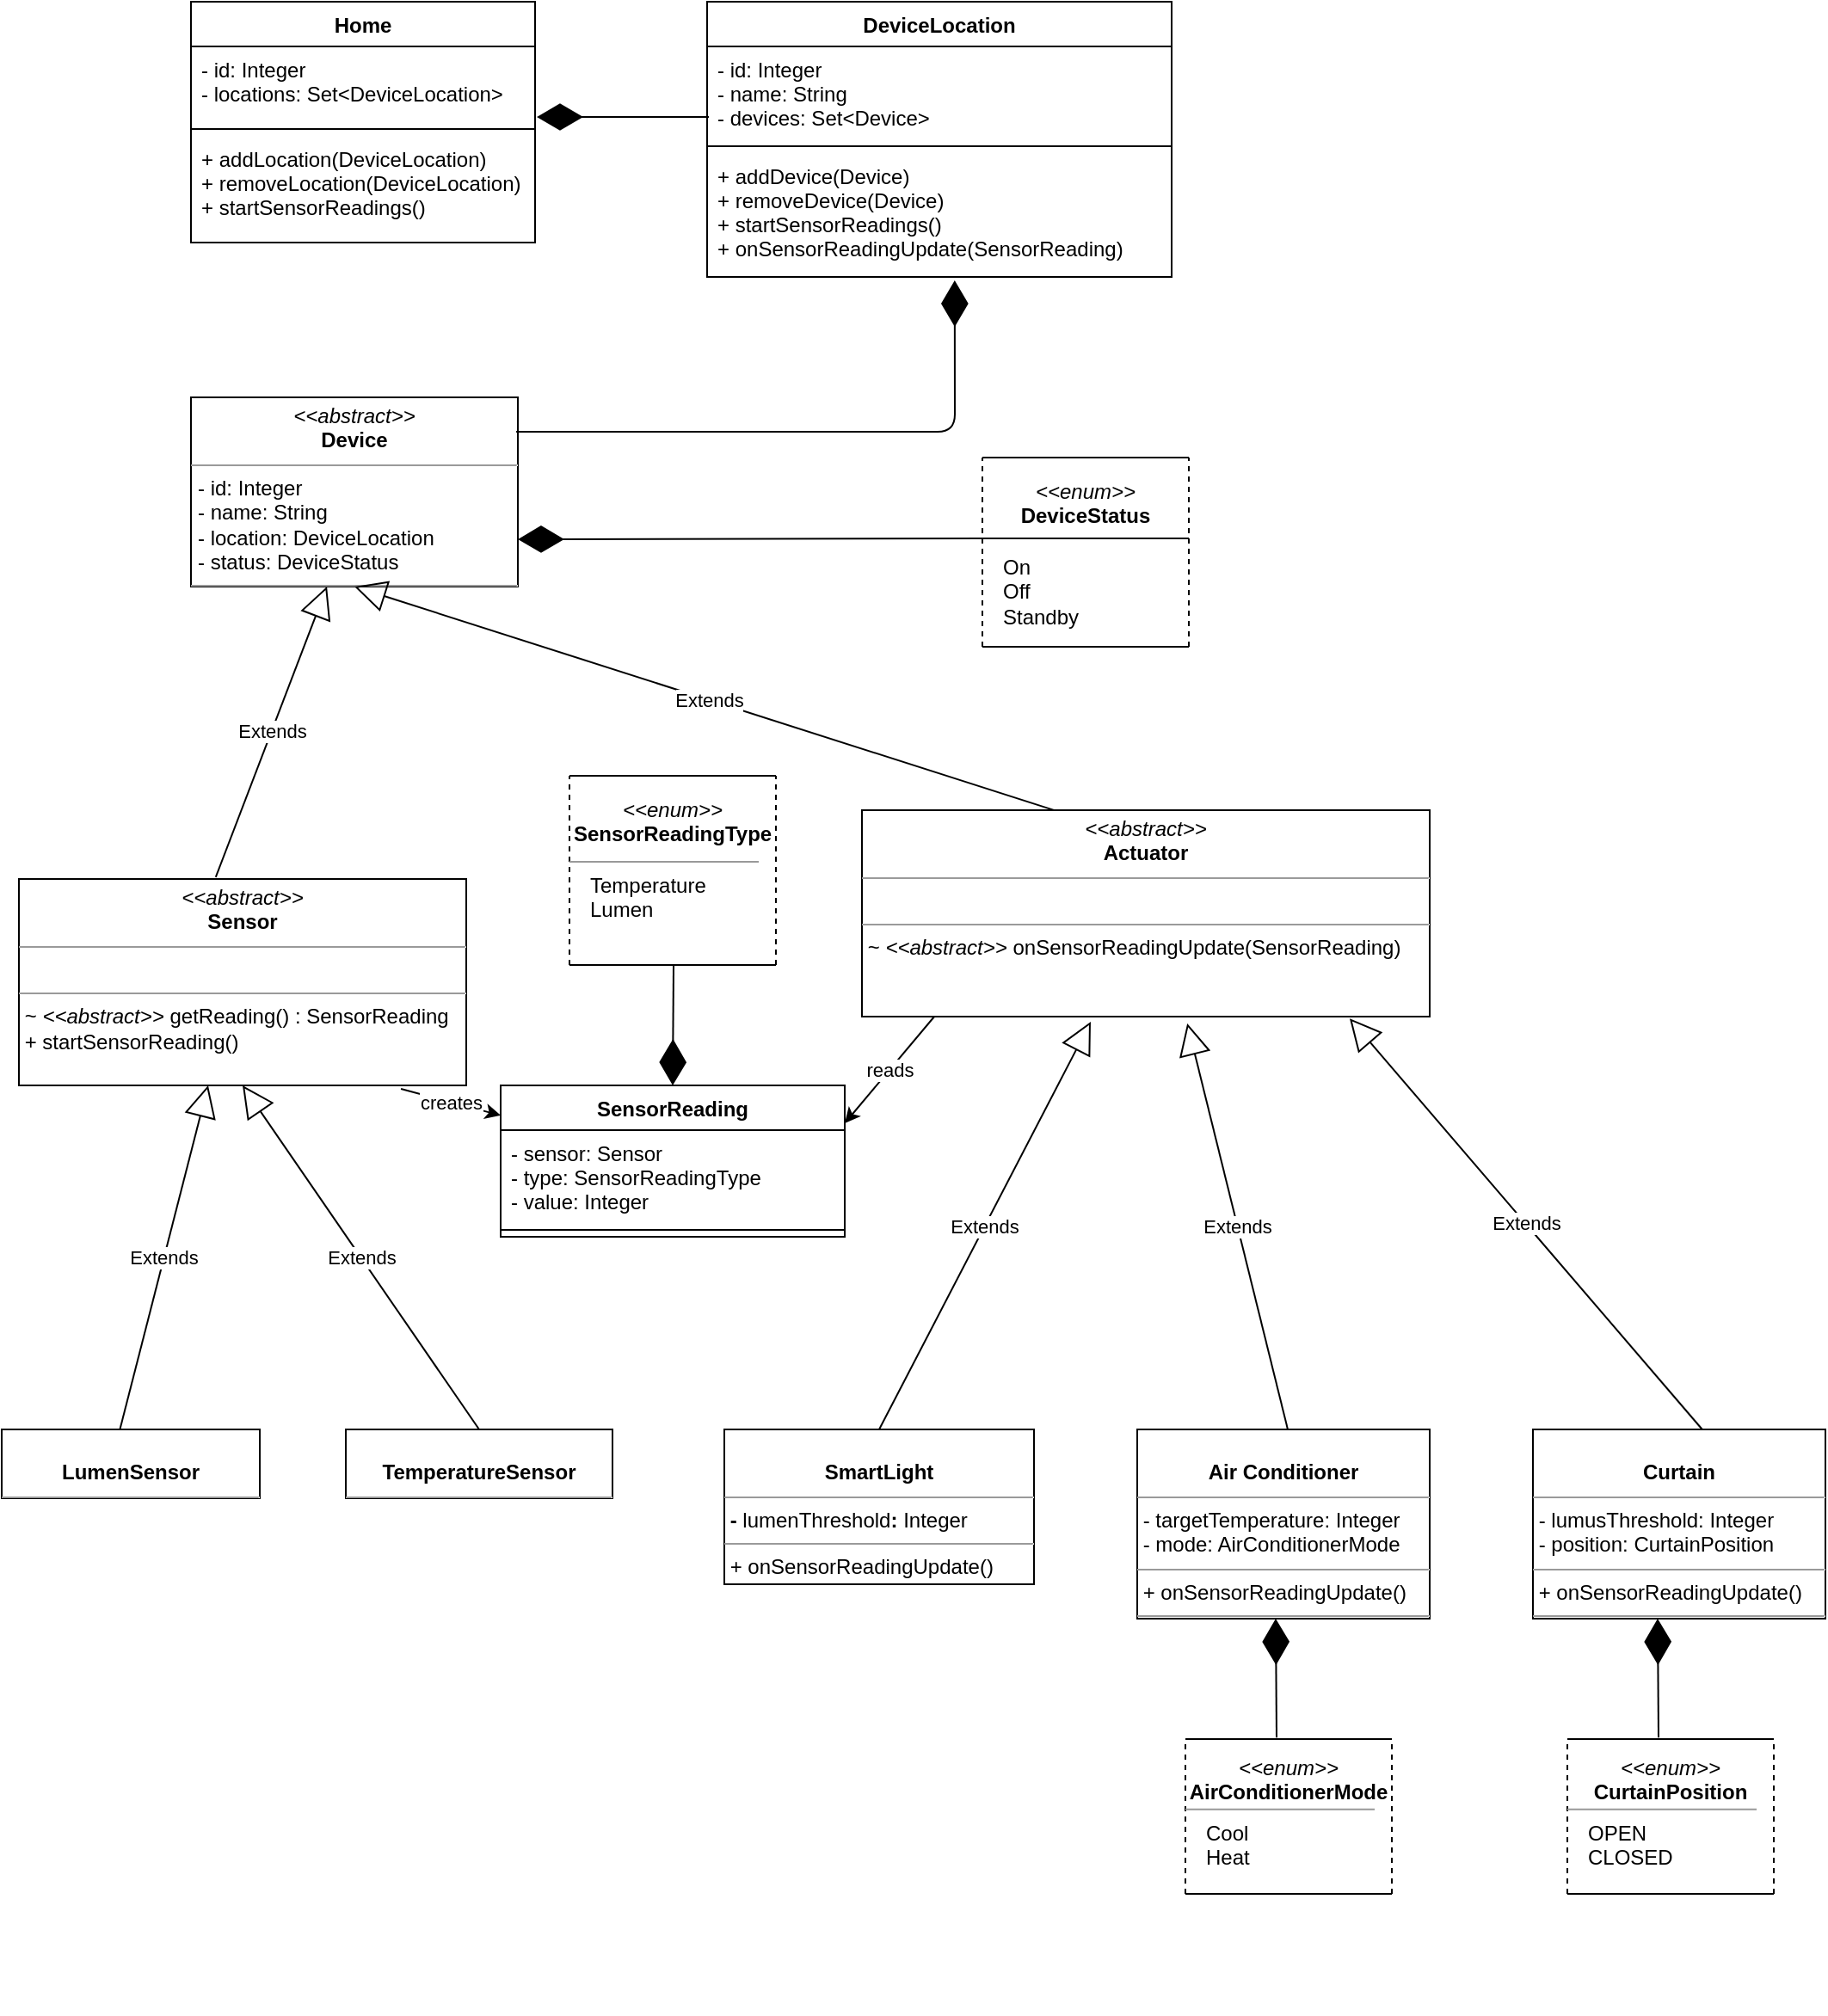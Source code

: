 <mxfile version="13.8.1" type="device"><diagram id="5qg6gQfykb51DbCcKv1I" name="Page-1"><mxGraphModel dx="1303" dy="743" grid="1" gridSize="10" guides="1" tooltips="1" connect="1" arrows="1" fold="1" page="1" pageScale="1" pageWidth="850" pageHeight="1100" math="0" shadow="0"><root><mxCell id="0"/><mxCell id="1" parent="0"/><mxCell id="kq72qY779UXdg50azdwY-1" value="Home" style="swimlane;fontStyle=1;align=center;verticalAlign=top;childLayout=stackLayout;horizontal=1;startSize=26;horizontalStack=0;resizeParent=1;resizeParentMax=0;resizeLast=0;collapsible=1;marginBottom=0;" parent="1" vertex="1"><mxGeometry x="120" y="90" width="200" height="140" as="geometry"/></mxCell><mxCell id="kq72qY779UXdg50azdwY-2" value="- id: Integer&#10;- locations: Set&lt;DeviceLocation&gt;&#10;" style="text;strokeColor=none;fillColor=none;align=left;verticalAlign=top;spacingLeft=4;spacingRight=4;overflow=hidden;rotatable=0;points=[[0,0.5],[1,0.5]];portConstraint=eastwest;" parent="kq72qY779UXdg50azdwY-1" vertex="1"><mxGeometry y="26" width="200" height="44" as="geometry"/></mxCell><mxCell id="kq72qY779UXdg50azdwY-3" value="" style="line;strokeWidth=1;fillColor=none;align=left;verticalAlign=middle;spacingTop=-1;spacingLeft=3;spacingRight=3;rotatable=0;labelPosition=right;points=[];portConstraint=eastwest;" parent="kq72qY779UXdg50azdwY-1" vertex="1"><mxGeometry y="70" width="200" height="8" as="geometry"/></mxCell><mxCell id="kq72qY779UXdg50azdwY-4" value="+ addLocation(DeviceLocation)&#10;+ removeLocation(DeviceLocation)&#10;+ startSensorReadings()" style="text;strokeColor=none;fillColor=none;align=left;verticalAlign=top;spacingLeft=4;spacingRight=4;overflow=hidden;rotatable=0;points=[[0,0.5],[1,0.5]];portConstraint=eastwest;" parent="kq72qY779UXdg50azdwY-1" vertex="1"><mxGeometry y="78" width="200" height="62" as="geometry"/></mxCell><mxCell id="kq72qY779UXdg50azdwY-5" value="DeviceLocation" style="swimlane;fontStyle=1;align=center;verticalAlign=top;childLayout=stackLayout;horizontal=1;startSize=26;horizontalStack=0;resizeParent=1;resizeParentMax=0;resizeLast=0;collapsible=1;marginBottom=0;" parent="1" vertex="1"><mxGeometry x="420" y="90" width="270" height="160" as="geometry"/></mxCell><mxCell id="kq72qY779UXdg50azdwY-6" value="- id: Integer&#10;- name: String&#10;- devices: Set&lt;Device&gt;&#10;&#10;" style="text;strokeColor=none;fillColor=none;align=left;verticalAlign=top;spacingLeft=4;spacingRight=4;overflow=hidden;rotatable=0;points=[[0,0.5],[1,0.5]];portConstraint=eastwest;" parent="kq72qY779UXdg50azdwY-5" vertex="1"><mxGeometry y="26" width="270" height="54" as="geometry"/></mxCell><mxCell id="kq72qY779UXdg50azdwY-7" value="" style="line;strokeWidth=1;fillColor=none;align=left;verticalAlign=middle;spacingTop=-1;spacingLeft=3;spacingRight=3;rotatable=0;labelPosition=right;points=[];portConstraint=eastwest;" parent="kq72qY779UXdg50azdwY-5" vertex="1"><mxGeometry y="80" width="270" height="8" as="geometry"/></mxCell><mxCell id="kq72qY779UXdg50azdwY-8" value="+ addDevice(Device)&#10;+ removeDevice(Device)&#10;+ startSensorReadings()&#10;+ onSensorReadingUpdate(SensorReading)&#10;" style="text;strokeColor=none;fillColor=none;align=left;verticalAlign=top;spacingLeft=4;spacingRight=4;overflow=hidden;rotatable=0;points=[[0,0.5],[1,0.5]];portConstraint=eastwest;" parent="kq72qY779UXdg50azdwY-5" vertex="1"><mxGeometry y="88" width="270" height="72" as="geometry"/></mxCell><mxCell id="kq72qY779UXdg50azdwY-10" value="" style="endArrow=diamondThin;endFill=1;endSize=24;html=1;" parent="1" edge="1"><mxGeometry width="160" relative="1" as="geometry"><mxPoint x="421" y="157" as="sourcePoint"/><mxPoint x="321" y="157" as="targetPoint"/><Array as="points"><mxPoint x="330" y="157"/></Array></mxGeometry></mxCell><mxCell id="kq72qY779UXdg50azdwY-11" value="&lt;p style=&quot;margin: 0px ; margin-top: 4px ; text-align: center&quot;&gt;&lt;i&gt;&amp;lt;&amp;lt;abstract&amp;gt;&amp;gt;&lt;/i&gt;&lt;br&gt;&lt;b&gt;Device&lt;/b&gt;&lt;/p&gt;&lt;hr size=&quot;1&quot;&gt;&lt;p style=&quot;margin: 0px ; margin-left: 4px&quot;&gt;- id: Integer&lt;br&gt;- name: String&lt;br&gt;- location: DeviceLocation&lt;/p&gt;&lt;p style=&quot;margin: 0px ; margin-left: 4px&quot;&gt;- status: DeviceStatus&lt;/p&gt;&lt;hr size=&quot;1&quot;&gt;" style="verticalAlign=top;align=left;overflow=fill;fontSize=12;fontFamily=Helvetica;html=1;" parent="1" vertex="1"><mxGeometry x="120" y="320" width="190" height="110" as="geometry"/></mxCell><mxCell id="kq72qY779UXdg50azdwY-13" value="" style="endArrow=diamondThin;endFill=1;endSize=24;html=1;entryX=0.533;entryY=1.042;entryDx=0;entryDy=0;entryPerimeter=0;exitX=0.995;exitY=0.182;exitDx=0;exitDy=0;exitPerimeter=0;" parent="1" source="kq72qY779UXdg50azdwY-11" edge="1"><mxGeometry width="160" relative="1" as="geometry"><mxPoint x="310" y="399" as="sourcePoint"/><mxPoint x="563.91" y="252.024" as="targetPoint"/><Array as="points"><mxPoint x="564" y="340"/></Array></mxGeometry></mxCell><mxCell id="kq72qY779UXdg50azdwY-25" value="" style="group" parent="1" vertex="1" connectable="0"><mxGeometry x="580" y="355" width="120" height="110" as="geometry"/></mxCell><mxCell id="kq72qY779UXdg50azdwY-19" value="&lt;p style=&quot;margin: 4px 0px 0px&quot; align=&quot;center&quot;&gt;&lt;i&gt;&amp;lt;&amp;lt;enum&amp;gt;&amp;gt;&lt;/i&gt;&lt;br&gt;&lt;b&gt;DeviceStatus&lt;/b&gt;&lt;/p&gt;" style="text;whiteSpace=wrap;html=1;align=center;" parent="kq72qY779UXdg50azdwY-25" vertex="1"><mxGeometry x="10" y="2" width="100" height="50" as="geometry"/></mxCell><mxCell id="kq72qY779UXdg50azdwY-24" value="" style="group" parent="kq72qY779UXdg50azdwY-25" vertex="1" connectable="0"><mxGeometry width="120" height="110" as="geometry"/></mxCell><mxCell id="kq72qY779UXdg50azdwY-15" value="" style="endArrow=none;html=1;" parent="kq72qY779UXdg50azdwY-24" edge="1"><mxGeometry width="50" height="50" relative="1" as="geometry"><mxPoint as="sourcePoint"/><mxPoint x="120" as="targetPoint"/></mxGeometry></mxCell><mxCell id="kq72qY779UXdg50azdwY-16" value="" style="endArrow=none;dashed=1;html=1;" parent="kq72qY779UXdg50azdwY-24" edge="1"><mxGeometry width="50" height="50" relative="1" as="geometry"><mxPoint y="110" as="sourcePoint"/><mxPoint as="targetPoint"/></mxGeometry></mxCell><mxCell id="kq72qY779UXdg50azdwY-17" value="" style="endArrow=none;dashed=1;html=1;" parent="kq72qY779UXdg50azdwY-24" edge="1"><mxGeometry width="50" height="50" relative="1" as="geometry"><mxPoint x="120" y="110" as="sourcePoint"/><mxPoint x="120" as="targetPoint"/></mxGeometry></mxCell><mxCell id="kq72qY779UXdg50azdwY-81" value="" style="group" parent="kq72qY779UXdg50azdwY-24" vertex="1" connectable="0"><mxGeometry y="50" width="120" height="60" as="geometry"/></mxCell><mxCell id="kq72qY779UXdg50azdwY-18" value="" style="endArrow=none;html=1;" parent="kq72qY779UXdg50azdwY-81" edge="1"><mxGeometry width="50" height="50" relative="1" as="geometry"><mxPoint y="60" as="sourcePoint"/><mxPoint x="120" y="60" as="targetPoint"/></mxGeometry></mxCell><mxCell id="kq72qY779UXdg50azdwY-21" value="&lt;div&gt;On&lt;/div&gt;&lt;div&gt;Off&lt;/div&gt;&lt;div&gt;Standby&lt;br&gt;&lt;/div&gt;" style="text;whiteSpace=wrap;html=1;" parent="kq72qY779UXdg50azdwY-81" vertex="1"><mxGeometry x="10" width="110" height="50" as="geometry"/></mxCell><mxCell id="kq72qY779UXdg50azdwY-20" value="" style="line;strokeWidth=1;html=1;" parent="kq72qY779UXdg50azdwY-25" vertex="1"><mxGeometry y="42" width="120" height="10" as="geometry"/></mxCell><mxCell id="kq72qY779UXdg50azdwY-26" value="&lt;p style=&quot;margin: 0px ; margin-top: 4px ; text-align: center&quot;&gt;&lt;i&gt;&amp;lt;&amp;lt;abstract&amp;gt;&amp;gt;&lt;/i&gt;&lt;br&gt;&lt;b&gt;Sensor&lt;/b&gt;&lt;/p&gt;&lt;hr size=&quot;1&quot;&gt;&lt;br&gt;&lt;hr size=&quot;1&quot;&gt;&amp;nbsp;~ &lt;i&gt;&amp;lt;&amp;lt;abstract&amp;gt;&amp;gt;&lt;/i&gt; getReading() : SensorReading&lt;br&gt;&amp;nbsp;+ startSensorReading()&lt;br&gt;&lt;br&gt;&lt;hr size=&quot;1&quot;&gt;" style="verticalAlign=top;align=left;overflow=fill;fontSize=12;fontFamily=Helvetica;html=1;" parent="1" vertex="1"><mxGeometry x="20" y="600" width="260" height="120" as="geometry"/></mxCell><mxCell id="kq72qY779UXdg50azdwY-28" value="Extends" style="endArrow=block;endSize=16;endFill=0;html=1;exitX=0.44;exitY=-0.009;exitDx=0;exitDy=0;exitPerimeter=0;entryX=0.416;entryY=1;entryDx=0;entryDy=0;entryPerimeter=0;" parent="1" source="kq72qY779UXdg50azdwY-26" target="kq72qY779UXdg50azdwY-11" edge="1"><mxGeometry width="160" relative="1" as="geometry"><mxPoint x="50" y="490" as="sourcePoint"/><mxPoint x="210" y="434" as="targetPoint"/></mxGeometry></mxCell><mxCell id="kq72qY779UXdg50azdwY-29" value="Extends" style="endArrow=block;endSize=16;endFill=0;html=1;exitX=0.358;exitY=0.017;exitDx=0;exitDy=0;entryX=0.5;entryY=1;entryDx=0;entryDy=0;exitPerimeter=0;" parent="1" source="kq72qY779UXdg50azdwY-30" target="kq72qY779UXdg50azdwY-11" edge="1"><mxGeometry width="160" relative="1" as="geometry"><mxPoint x="350" y="560" as="sourcePoint"/><mxPoint x="214.93" y="443.96" as="targetPoint"/></mxGeometry></mxCell><mxCell id="kq72qY779UXdg50azdwY-30" value="&lt;p style=&quot;margin: 0px ; margin-top: 4px ; text-align: center&quot;&gt;&lt;i&gt;&amp;lt;&amp;lt;abstract&amp;gt;&amp;gt;&lt;/i&gt;&lt;br&gt;&lt;b&gt;Actuator&lt;/b&gt;&lt;/p&gt;&lt;hr size=&quot;1&quot;&gt;&lt;br&gt;&lt;hr size=&quot;1&quot;&gt;&lt;div&gt;&amp;nbsp;~ &lt;i&gt;&amp;lt;&amp;lt;abstract&amp;gt;&amp;gt;&lt;/i&gt; onSensorReadingUpdate(SensorReading)&lt;/div&gt;&lt;br&gt;&lt;br&gt;&lt;hr size=&quot;1&quot;&gt;" style="verticalAlign=top;align=left;overflow=fill;fontSize=12;fontFamily=Helvetica;html=1;" parent="1" vertex="1"><mxGeometry x="510" y="560" width="330" height="120" as="geometry"/></mxCell><mxCell id="kq72qY779UXdg50azdwY-40" value="Label" style="endArrow=classic;html=1;exitX=0.854;exitY=1.017;exitDx=0;exitDy=0;exitPerimeter=0;" parent="1" source="kq72qY779UXdg50azdwY-26" target="kq72qY779UXdg50azdwY-32" edge="1"><mxGeometry relative="1" as="geometry"><mxPoint x="70" y="740" as="sourcePoint"/><mxPoint x="230" y="740" as="targetPoint"/></mxGeometry></mxCell><mxCell id="kq72qY779UXdg50azdwY-41" value="creates" style="edgeLabel;resizable=0;html=1;align=center;verticalAlign=middle;" parent="kq72qY779UXdg50azdwY-40" connectable="0" vertex="1"><mxGeometry relative="1" as="geometry"/></mxCell><mxCell id="kq72qY779UXdg50azdwY-46" value="" style="endArrow=diamondThin;endFill=1;endSize=24;html=1;" parent="1" edge="1"><mxGeometry width="160" relative="1" as="geometry"><mxPoint x="400.5" y="650" as="sourcePoint"/><mxPoint x="400" y="720" as="targetPoint"/></mxGeometry></mxCell><mxCell id="kq72qY779UXdg50azdwY-47" value="" style="group" parent="1" vertex="1" connectable="0"><mxGeometry x="340" y="540" width="120" height="110" as="geometry"/></mxCell><mxCell id="kq72qY779UXdg50azdwY-48" value="&lt;p style=&quot;margin: 4px 0px 0px&quot; align=&quot;center&quot;&gt;&lt;i&gt;&amp;lt;&amp;lt;enum&amp;gt;&amp;gt;&lt;/i&gt;&lt;br&gt;&lt;b&gt;SensorReadingType&lt;/b&gt;&lt;/p&gt;" style="text;whiteSpace=wrap;html=1;align=center;" parent="kq72qY779UXdg50azdwY-47" vertex="1"><mxGeometry x="10" y="2" width="100" height="50" as="geometry"/></mxCell><mxCell id="kq72qY779UXdg50azdwY-49" value="" style="group" parent="kq72qY779UXdg50azdwY-47" vertex="1" connectable="0"><mxGeometry width="120" height="110" as="geometry"/></mxCell><mxCell id="kq72qY779UXdg50azdwY-50" value="" style="endArrow=none;html=1;" parent="kq72qY779UXdg50azdwY-49" edge="1"><mxGeometry width="50" height="50" relative="1" as="geometry"><mxPoint as="sourcePoint"/><mxPoint x="120" as="targetPoint"/></mxGeometry></mxCell><mxCell id="kq72qY779UXdg50azdwY-51" value="" style="endArrow=none;dashed=1;html=1;" parent="kq72qY779UXdg50azdwY-49" edge="1"><mxGeometry width="50" height="50" relative="1" as="geometry"><mxPoint y="110" as="sourcePoint"/><mxPoint as="targetPoint"/></mxGeometry></mxCell><mxCell id="kq72qY779UXdg50azdwY-52" value="" style="endArrow=none;dashed=1;html=1;" parent="kq72qY779UXdg50azdwY-49" edge="1"><mxGeometry width="50" height="50" relative="1" as="geometry"><mxPoint x="120" y="110" as="sourcePoint"/><mxPoint x="120" as="targetPoint"/></mxGeometry></mxCell><mxCell id="kq72qY779UXdg50azdwY-53" value="" style="endArrow=none;html=1;" parent="kq72qY779UXdg50azdwY-49" edge="1"><mxGeometry width="50" height="50" relative="1" as="geometry"><mxPoint y="110" as="sourcePoint"/><mxPoint x="120" y="110" as="targetPoint"/></mxGeometry></mxCell><mxCell id="kq72qY779UXdg50azdwY-54" value="&lt;div&gt;Temperature&lt;/div&gt;&lt;div&gt;Lumen&lt;br&gt;&lt;/div&gt;&lt;div&gt;&lt;br&gt;&lt;/div&gt;" style="text;whiteSpace=wrap;html=1;" parent="kq72qY779UXdg50azdwY-49" vertex="1"><mxGeometry x="10" y="50" width="110" height="50" as="geometry"/></mxCell><mxCell id="kq72qY779UXdg50azdwY-57" value="" style="verticalLabelPosition=bottom;shadow=0;dashed=0;align=center;html=1;verticalAlign=top;strokeWidth=1;shape=mxgraph.mockup.markup.line;strokeColor=#999999;" parent="kq72qY779UXdg50azdwY-49" vertex="1"><mxGeometry y="40" width="110" height="20" as="geometry"/></mxCell><mxCell id="kq72qY779UXdg50azdwY-58" value="&lt;p style=&quot;margin: 0px ; margin-top: 4px ; text-align: center&quot;&gt;&lt;br&gt;&lt;b&gt;LumenSensor&lt;/b&gt;&lt;/p&gt;&lt;hr size=&quot;1&quot;&gt;&lt;br&gt;&lt;hr size=&quot;1&quot;&gt;&amp;nbsp;&lt;br&gt;&lt;br&gt;&lt;hr size=&quot;1&quot;&gt;" style="verticalAlign=top;align=left;overflow=fill;fontSize=12;fontFamily=Helvetica;html=1;" parent="1" vertex="1"><mxGeometry x="10" y="920" width="150" height="40" as="geometry"/></mxCell><mxCell id="kq72qY779UXdg50azdwY-59" value="&lt;p style=&quot;margin: 0px ; margin-top: 4px ; text-align: center&quot;&gt;&lt;br&gt;&lt;b&gt;TemperatureSensor&lt;/b&gt;&lt;/p&gt;&lt;hr size=&quot;1&quot;&gt;&lt;br&gt;&lt;hr size=&quot;1&quot;&gt;&amp;nbsp;&lt;br&gt;&lt;br&gt;&lt;hr size=&quot;1&quot;&gt;" style="verticalAlign=top;align=left;overflow=fill;fontSize=12;fontFamily=Helvetica;html=1;" parent="1" vertex="1"><mxGeometry x="210" y="920" width="155" height="40" as="geometry"/></mxCell><mxCell id="kq72qY779UXdg50azdwY-60" value="Extends" style="endArrow=block;endSize=16;endFill=0;html=1;entryX=0.423;entryY=1;entryDx=0;entryDy=0;entryPerimeter=0;exitX=0.458;exitY=0;exitDx=0;exitDy=0;exitPerimeter=0;" parent="1" source="kq72qY779UXdg50azdwY-58" target="kq72qY779UXdg50azdwY-26" edge="1"><mxGeometry width="160" relative="1" as="geometry"><mxPoint x="154.4" y="940" as="sourcePoint"/><mxPoint x="209.04" y="731.08" as="targetPoint"/></mxGeometry></mxCell><mxCell id="kq72qY779UXdg50azdwY-61" value="Extends" style="endArrow=block;endSize=16;endFill=0;html=1;exitX=0.5;exitY=0;exitDx=0;exitDy=0;entryX=0.5;entryY=1;entryDx=0;entryDy=0;" parent="1" source="kq72qY779UXdg50azdwY-59" target="kq72qY779UXdg50azdwY-26" edge="1"><mxGeometry width="160" relative="1" as="geometry"><mxPoint x="164.4" y="950" as="sourcePoint"/><mxPoint x="149.98" y="770" as="targetPoint"/></mxGeometry></mxCell><mxCell id="kq72qY779UXdg50azdwY-32" value="SensorReading" style="swimlane;fontStyle=1;align=center;verticalAlign=top;childLayout=stackLayout;horizontal=1;startSize=26;horizontalStack=0;resizeParent=1;resizeParentMax=0;resizeLast=0;collapsible=1;marginBottom=0;" parent="1" vertex="1"><mxGeometry x="300" y="720" width="200" height="88" as="geometry"/></mxCell><mxCell id="kq72qY779UXdg50azdwY-33" value="- sensor: Sensor&#10;- type: SensorReadingType&#10;- value: Integer&#10;&#10;&#10;" style="text;strokeColor=none;fillColor=none;align=left;verticalAlign=top;spacingLeft=4;spacingRight=4;overflow=hidden;rotatable=0;points=[[0,0.5],[1,0.5]];portConstraint=eastwest;" parent="kq72qY779UXdg50azdwY-32" vertex="1"><mxGeometry y="26" width="200" height="54" as="geometry"/></mxCell><mxCell id="kq72qY779UXdg50azdwY-34" value="" style="line;strokeWidth=1;fillColor=none;align=left;verticalAlign=middle;spacingTop=-1;spacingLeft=3;spacingRight=3;rotatable=0;labelPosition=right;points=[];portConstraint=eastwest;" parent="kq72qY779UXdg50azdwY-32" vertex="1"><mxGeometry y="80" width="200" height="8" as="geometry"/></mxCell><mxCell id="kq72qY779UXdg50azdwY-63" value="&lt;p style=&quot;margin: 0px ; margin-top: 4px ; text-align: center&quot;&gt;&lt;b&gt;&lt;br&gt;SmartLight&lt;/b&gt;&lt;/p&gt;&lt;hr size=&quot;1&quot;&gt;&lt;b&gt;&amp;nbsp;- &lt;/b&gt;lumenThreshold&lt;b&gt;: &lt;/b&gt;Integer&lt;b&gt;&lt;br&gt;&lt;/b&gt;&lt;hr size=&quot;1&quot;&gt;&lt;b&gt;&amp;nbsp;&lt;/b&gt;+ onSensorReadingUpdate()&lt;br&gt;&lt;hr size=&quot;1&quot;&gt;" style="verticalAlign=top;align=left;overflow=fill;fontSize=12;fontFamily=Helvetica;html=1;" parent="1" vertex="1"><mxGeometry x="430" y="920" width="180" height="90" as="geometry"/></mxCell><mxCell id="kq72qY779UXdg50azdwY-64" value="&lt;p style=&quot;margin: 0px ; margin-top: 4px ; text-align: center&quot;&gt;&lt;b&gt;&lt;br&gt;Air Conditioner&lt;/b&gt;&lt;/p&gt;&lt;hr size=&quot;1&quot;&gt;&lt;div&gt;&lt;b&gt;&amp;nbsp;&lt;/b&gt;- targetTemperature: Integer&lt;/div&gt;&lt;div&gt;&amp;nbsp;- mode: AirConditionerMode&lt;b&gt;&lt;br&gt;&lt;/b&gt;&lt;/div&gt;&lt;hr size=&quot;1&quot;&gt;&lt;b&gt;&lt;b&gt;&amp;nbsp;&lt;/b&gt;&lt;/b&gt;+ onSensorReadingUpdate()&lt;hr size=&quot;1&quot;&gt;" style="verticalAlign=top;align=left;overflow=fill;fontSize=12;fontFamily=Helvetica;html=1;" parent="1" vertex="1"><mxGeometry x="670" y="920" width="170" height="110" as="geometry"/></mxCell><mxCell id="kq72qY779UXdg50azdwY-65" value="Extends" style="endArrow=block;endSize=16;endFill=0;html=1;exitX=0.5;exitY=0;exitDx=0;exitDy=0;entryX=0.573;entryY=1.033;entryDx=0;entryDy=0;entryPerimeter=0;" parent="1" target="kq72qY779UXdg50azdwY-30" edge="1"><mxGeometry width="160" relative="1" as="geometry"><mxPoint x="757.5" y="920" as="sourcePoint"/><mxPoint x="620" y="720" as="targetPoint"/></mxGeometry></mxCell><mxCell id="kq72qY779UXdg50azdwY-66" value="Extends" style="endArrow=block;endSize=16;endFill=0;html=1;exitX=0.5;exitY=0;exitDx=0;exitDy=0;entryX=0.403;entryY=1.025;entryDx=0;entryDy=0;entryPerimeter=0;" parent="1" source="kq72qY779UXdg50azdwY-63" target="kq72qY779UXdg50azdwY-30" edge="1"><mxGeometry width="160" relative="1" as="geometry"><mxPoint x="767.5" y="930" as="sourcePoint"/><mxPoint x="709.09" y="693.96" as="targetPoint"/></mxGeometry></mxCell><mxCell id="kq72qY779UXdg50azdwY-68" value="Label" style="endArrow=classic;html=1;exitX=0.854;exitY=1.017;exitDx=0;exitDy=0;exitPerimeter=0;entryX=1;entryY=0.25;entryDx=0;entryDy=0;" parent="1" target="kq72qY779UXdg50azdwY-32" edge="1"><mxGeometry relative="1" as="geometry"><mxPoint x="552.04" y="680" as="sourcePoint"/><mxPoint x="610" y="695.396" as="targetPoint"/></mxGeometry></mxCell><mxCell id="kq72qY779UXdg50azdwY-69" value="reads" style="edgeLabel;resizable=0;html=1;align=center;verticalAlign=middle;" parent="kq72qY779UXdg50azdwY-68" connectable="0" vertex="1"><mxGeometry relative="1" as="geometry"/></mxCell><mxCell id="kq72qY779UXdg50azdwY-70" value="" style="group" parent="1" vertex="1" connectable="0"><mxGeometry x="350" y="550" width="470" height="670" as="geometry"/></mxCell><mxCell id="kq72qY779UXdg50azdwY-72" value="" style="group" parent="kq72qY779UXdg50azdwY-70" vertex="1" connectable="0"><mxGeometry x="348" y="550" width="120" height="90" as="geometry"/></mxCell><mxCell id="kq72qY779UXdg50azdwY-73" value="" style="endArrow=none;html=1;" parent="kq72qY779UXdg50azdwY-72" edge="1"><mxGeometry width="50" height="50" relative="1" as="geometry"><mxPoint as="sourcePoint"/><mxPoint x="120" as="targetPoint"/></mxGeometry></mxCell><mxCell id="kq72qY779UXdg50azdwY-74" value="" style="endArrow=none;dashed=1;html=1;" parent="kq72qY779UXdg50azdwY-72" edge="1"><mxGeometry width="50" height="50" relative="1" as="geometry"><mxPoint y="90" as="sourcePoint"/><mxPoint as="targetPoint"/></mxGeometry></mxCell><mxCell id="kq72qY779UXdg50azdwY-75" value="" style="endArrow=none;dashed=1;html=1;" parent="kq72qY779UXdg50azdwY-72" edge="1"><mxGeometry width="50" height="50" relative="1" as="geometry"><mxPoint x="120" y="90" as="sourcePoint"/><mxPoint x="120" as="targetPoint"/></mxGeometry></mxCell><mxCell id="kq72qY779UXdg50azdwY-76" value="" style="endArrow=none;html=1;" parent="kq72qY779UXdg50azdwY-72" edge="1"><mxGeometry width="50" height="50" relative="1" as="geometry"><mxPoint y="90" as="sourcePoint"/><mxPoint x="120" y="90" as="targetPoint"/></mxGeometry></mxCell><mxCell id="kq72qY779UXdg50azdwY-77" value="&lt;div&gt;Cool&lt;/div&gt;&lt;div&gt;Heat&lt;br&gt;&lt;/div&gt;" style="text;whiteSpace=wrap;html=1;" parent="kq72qY779UXdg50azdwY-72" vertex="1"><mxGeometry x="10" y="40.909" width="110" height="40.909" as="geometry"/></mxCell><mxCell id="kq72qY779UXdg50azdwY-78" value="" style="verticalLabelPosition=bottom;shadow=0;dashed=0;align=center;html=1;verticalAlign=top;strokeWidth=1;shape=mxgraph.mockup.markup.line;strokeColor=#999999;" parent="kq72qY779UXdg50azdwY-72" vertex="1"><mxGeometry y="32.727" width="110" height="16.364" as="geometry"/></mxCell><mxCell id="kq72qY779UXdg50azdwY-71" value="&lt;p style=&quot;margin: 4px 0px 0px&quot; align=&quot;center&quot;&gt;&lt;i&gt;&amp;lt;&amp;lt;enum&amp;gt;&amp;gt;&lt;/i&gt;&lt;br&gt;&lt;b&gt;AirConditionerMode&lt;/b&gt;&lt;/p&gt;" style="text;whiteSpace=wrap;html=1;align=center;" parent="kq72qY779UXdg50azdwY-72" vertex="1"><mxGeometry x="10" y="-0.82" width="100" height="10.82" as="geometry"/></mxCell><mxCell id="kq72qY779UXdg50azdwY-79" value="" style="endArrow=diamondThin;endFill=1;endSize=24;html=1;exitX=0.43;exitY=-0.004;exitDx=0;exitDy=0;exitPerimeter=0;" parent="kq72qY779UXdg50azdwY-70" source="kq72qY779UXdg50azdwY-71" edge="1"><mxGeometry width="160" relative="1" as="geometry"><mxPoint x="400" y="550" as="sourcePoint"/><mxPoint x="400.5" y="480" as="targetPoint"/></mxGeometry></mxCell><mxCell id="kq72qY779UXdg50azdwY-82" value="" style="endArrow=diamondThin;endFill=1;endSize=24;html=1;entryX=1;entryY=0.75;entryDx=0;entryDy=0;exitX=0;exitY=0.5;exitDx=0;exitDy=0;exitPerimeter=0;" parent="1" source="kq72qY779UXdg50azdwY-20" target="kq72qY779UXdg50azdwY-11" edge="1"><mxGeometry width="160" relative="1" as="geometry"><mxPoint x="480.5" y="380" as="sourcePoint"/><mxPoint x="480" y="450" as="targetPoint"/></mxGeometry></mxCell><mxCell id="xtWFii_LLTY-hIFc4vTn-1" value="&lt;p style=&quot;margin: 0px ; margin-top: 4px ; text-align: center&quot;&gt;&lt;b&gt;&lt;br&gt;Curtain&lt;/b&gt;&lt;/p&gt;&lt;hr size=&quot;1&quot;&gt;&lt;div&gt;&lt;b&gt;&amp;nbsp;&lt;/b&gt;- lumusThreshold: Integer&lt;/div&gt;&lt;div&gt;&amp;nbsp;- position: CurtainPosition&lt;b&gt;&lt;br&gt;&lt;/b&gt;&lt;/div&gt;&lt;hr size=&quot;1&quot;&gt;&lt;b&gt;&lt;b&gt;&amp;nbsp;&lt;/b&gt;&lt;/b&gt;+ onSensorReadingUpdate()&lt;hr size=&quot;1&quot;&gt;" style="verticalAlign=top;align=left;overflow=fill;fontSize=12;fontFamily=Helvetica;html=1;" vertex="1" parent="1"><mxGeometry x="900" y="920" width="170" height="110" as="geometry"/></mxCell><mxCell id="xtWFii_LLTY-hIFc4vTn-3" value="Extends" style="endArrow=block;endSize=16;endFill=0;html=1;exitX=0.5;exitY=0;exitDx=0;exitDy=0;entryX=0.859;entryY=1.009;entryDx=0;entryDy=0;entryPerimeter=0;" edge="1" parent="1" target="kq72qY779UXdg50azdwY-30"><mxGeometry width="160" relative="1" as="geometry"><mxPoint x="998.41" y="920" as="sourcePoint"/><mxPoint x="940.0" y="683.96" as="targetPoint"/></mxGeometry></mxCell><mxCell id="xtWFii_LLTY-hIFc4vTn-5" value="" style="group" vertex="1" connectable="0" parent="1"><mxGeometry x="560" y="590" width="500" height="670" as="geometry"/></mxCell><mxCell id="xtWFii_LLTY-hIFc4vTn-6" value="" style="group" vertex="1" connectable="0" parent="xtWFii_LLTY-hIFc4vTn-5"><mxGeometry x="360" y="510" width="120" height="90" as="geometry"/></mxCell><mxCell id="xtWFii_LLTY-hIFc4vTn-7" value="" style="endArrow=none;html=1;" edge="1" parent="xtWFii_LLTY-hIFc4vTn-6"><mxGeometry width="50" height="50" relative="1" as="geometry"><mxPoint as="sourcePoint"/><mxPoint x="120" as="targetPoint"/></mxGeometry></mxCell><mxCell id="xtWFii_LLTY-hIFc4vTn-8" value="" style="endArrow=none;dashed=1;html=1;" edge="1" parent="xtWFii_LLTY-hIFc4vTn-6"><mxGeometry width="50" height="50" relative="1" as="geometry"><mxPoint y="90" as="sourcePoint"/><mxPoint as="targetPoint"/></mxGeometry></mxCell><mxCell id="xtWFii_LLTY-hIFc4vTn-9" value="" style="endArrow=none;dashed=1;html=1;" edge="1" parent="xtWFii_LLTY-hIFc4vTn-6"><mxGeometry width="50" height="50" relative="1" as="geometry"><mxPoint x="120" y="90" as="sourcePoint"/><mxPoint x="120" as="targetPoint"/></mxGeometry></mxCell><mxCell id="xtWFii_LLTY-hIFc4vTn-10" value="" style="endArrow=none;html=1;" edge="1" parent="xtWFii_LLTY-hIFc4vTn-6"><mxGeometry width="50" height="50" relative="1" as="geometry"><mxPoint y="90" as="sourcePoint"/><mxPoint x="120" y="90" as="targetPoint"/></mxGeometry></mxCell><mxCell id="xtWFii_LLTY-hIFc4vTn-11" value="OPEN&lt;br&gt;CLOSED" style="text;whiteSpace=wrap;html=1;" vertex="1" parent="xtWFii_LLTY-hIFc4vTn-6"><mxGeometry x="10" y="40.909" width="110" height="40.909" as="geometry"/></mxCell><mxCell id="xtWFii_LLTY-hIFc4vTn-12" value="" style="verticalLabelPosition=bottom;shadow=0;dashed=0;align=center;html=1;verticalAlign=top;strokeWidth=1;shape=mxgraph.mockup.markup.line;strokeColor=#999999;" vertex="1" parent="xtWFii_LLTY-hIFc4vTn-6"><mxGeometry y="32.727" width="110" height="16.364" as="geometry"/></mxCell><mxCell id="xtWFii_LLTY-hIFc4vTn-13" value="&lt;p style=&quot;margin: 4px 0px 0px&quot; align=&quot;center&quot;&gt;&lt;i&gt;&amp;lt;&amp;lt;enum&amp;gt;&amp;gt;&lt;/i&gt;&lt;br&gt;&lt;b&gt;CurtainPosition&lt;/b&gt;&lt;/p&gt;" style="text;whiteSpace=wrap;html=1;align=center;" vertex="1" parent="xtWFii_LLTY-hIFc4vTn-6"><mxGeometry x="10" y="-0.82" width="100" height="10.82" as="geometry"/></mxCell><mxCell id="xtWFii_LLTY-hIFc4vTn-14" value="" style="endArrow=diamondThin;endFill=1;endSize=24;html=1;exitX=0.43;exitY=-0.004;exitDx=0;exitDy=0;exitPerimeter=0;" edge="1" parent="xtWFii_LLTY-hIFc4vTn-5" source="xtWFii_LLTY-hIFc4vTn-13"><mxGeometry width="160" relative="1" as="geometry"><mxPoint x="412" y="510" as="sourcePoint"/><mxPoint x="412.5" y="440" as="targetPoint"/></mxGeometry></mxCell></root></mxGraphModel></diagram></mxfile>